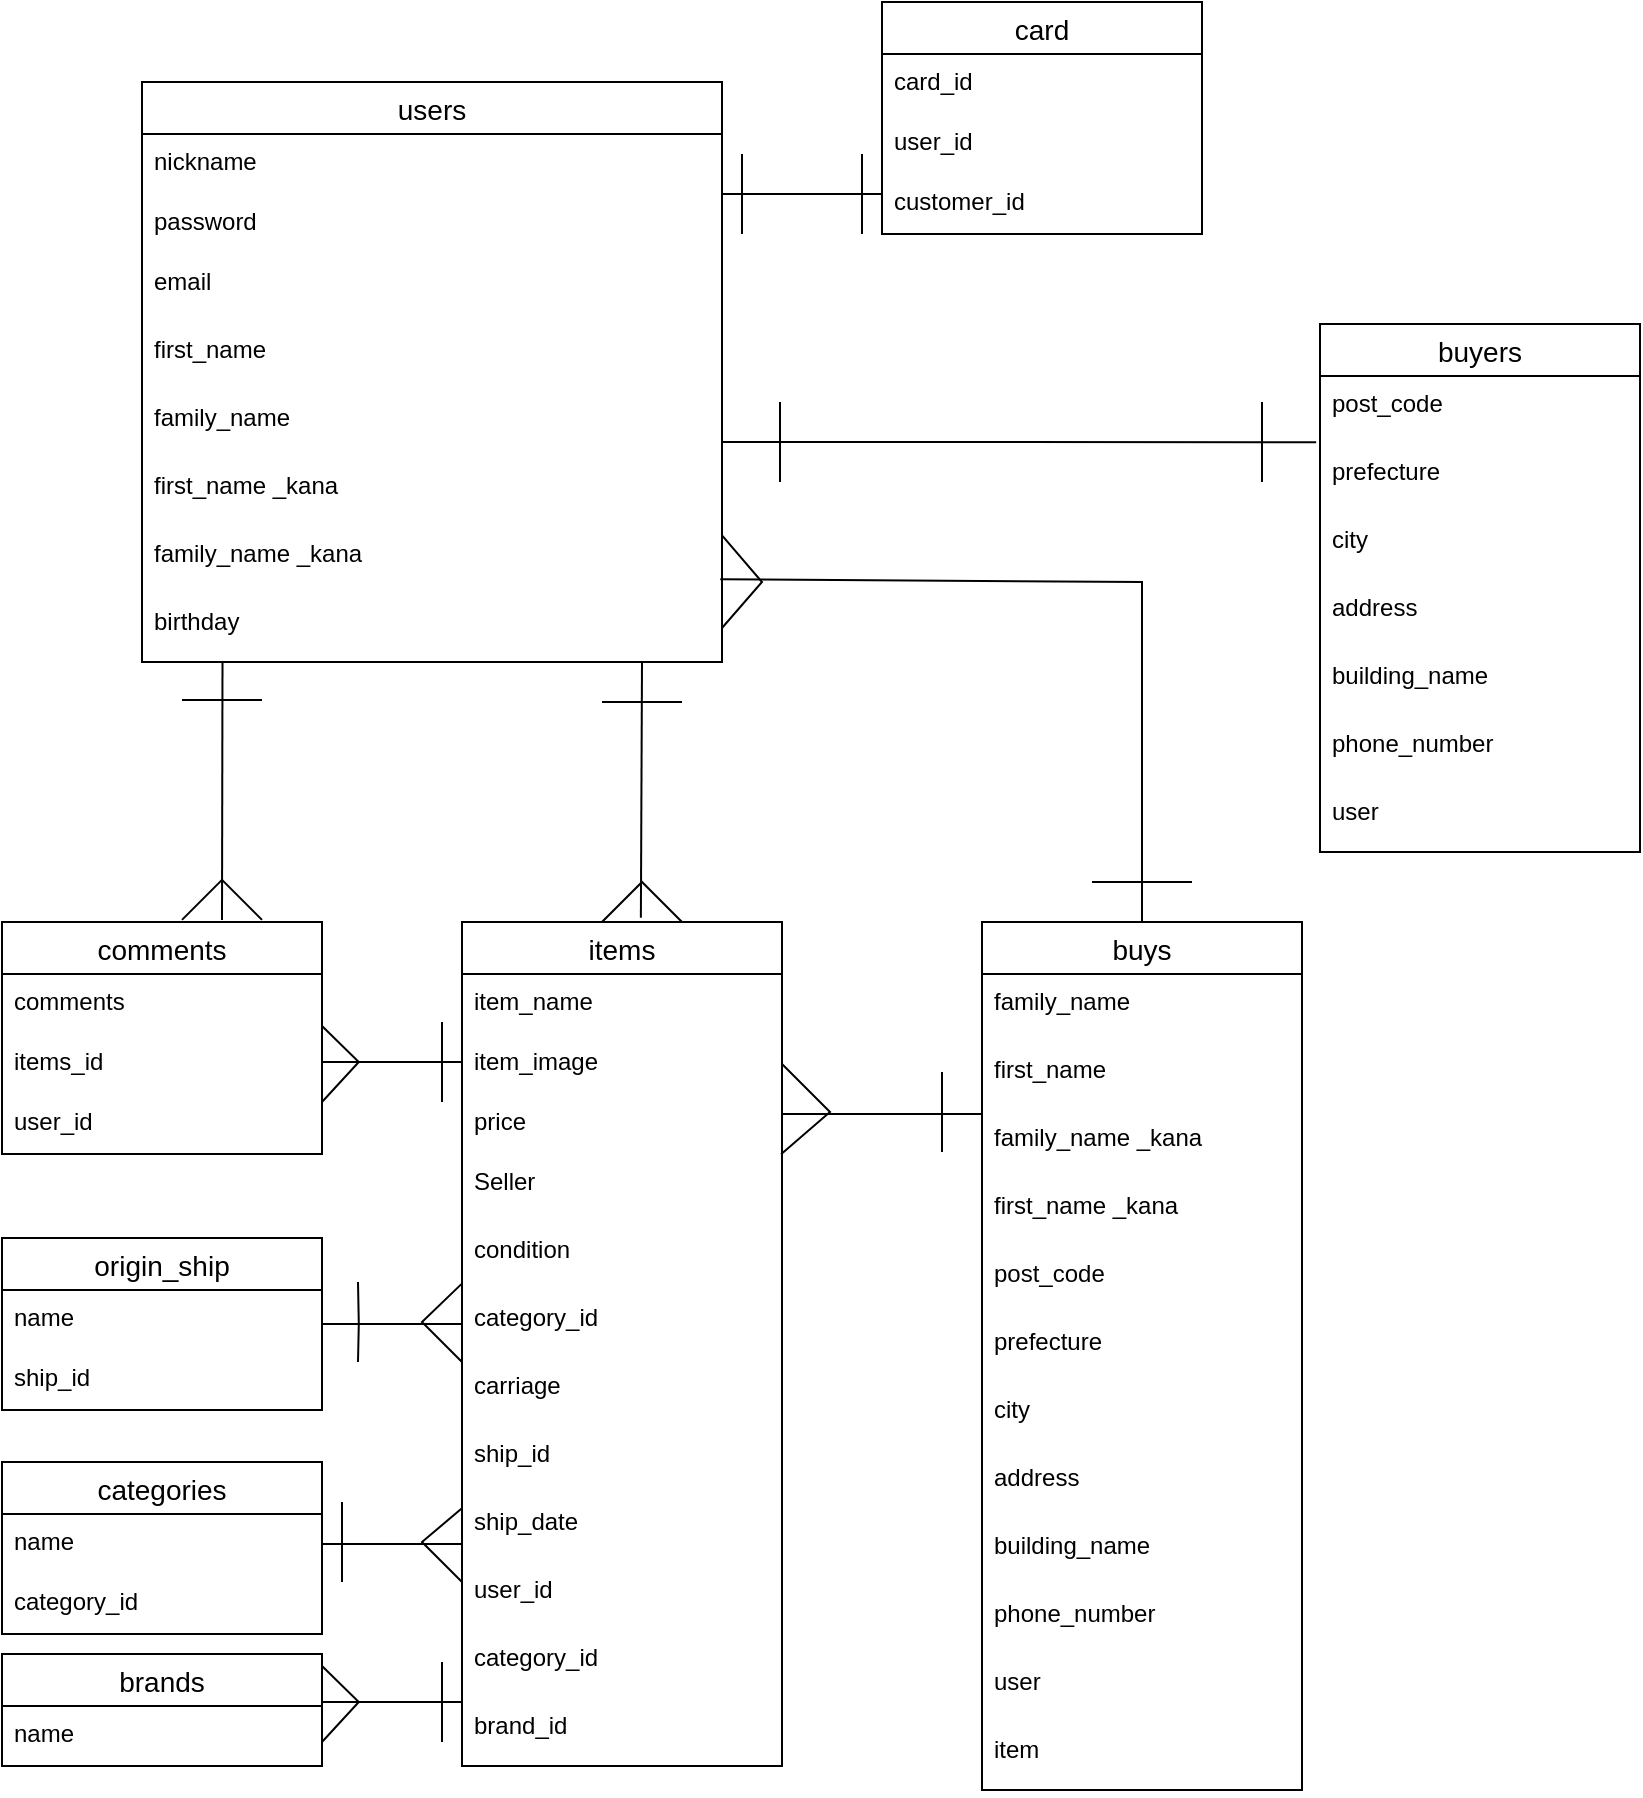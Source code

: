 <mxfile>
    <diagram id="gxaISlSQykRZrJQyh28O" name="ページ1">
        <mxGraphModel dx="522" dy="303" grid="1" gridSize="10" guides="1" tooltips="1" connect="1" arrows="1" fold="1" page="1" pageScale="1" pageWidth="827" pageHeight="1169" math="0" shadow="0">
            <root>
                <mxCell id="0"/>
                <mxCell id="1" parent="0"/>
                <mxCell id="2" value="users" style="swimlane;fontStyle=0;childLayout=stackLayout;horizontal=1;startSize=26;horizontalStack=0;resizeParent=1;resizeParentMax=0;resizeLast=0;collapsible=1;marginBottom=0;align=center;fontSize=14;" parent="1" vertex="1">
                    <mxGeometry x="70" y="40" width="290" height="290" as="geometry"/>
                </mxCell>
                <mxCell id="3" value="nickname " style="text;strokeColor=none;fillColor=none;spacingLeft=4;spacingRight=4;overflow=hidden;rotatable=0;points=[[0,0.5],[1,0.5]];portConstraint=eastwest;fontSize=12;" parent="2" vertex="1">
                    <mxGeometry y="26" width="290" height="30" as="geometry"/>
                </mxCell>
                <mxCell id="4" value="password " style="text;strokeColor=none;fillColor=none;spacingLeft=4;spacingRight=4;overflow=hidden;rotatable=0;points=[[0,0.5],[1,0.5]];portConstraint=eastwest;fontSize=12;" parent="2" vertex="1">
                    <mxGeometry y="56" width="290" height="30" as="geometry"/>
                </mxCell>
                <mxCell id="5" value="email " style="text;strokeColor=none;fillColor=none;spacingLeft=4;spacingRight=4;overflow=hidden;rotatable=0;points=[[0,0.5],[1,0.5]];portConstraint=eastwest;fontSize=12;" parent="2" vertex="1">
                    <mxGeometry y="86" width="290" height="34" as="geometry"/>
                </mxCell>
                <mxCell id="8" value="first_name " style="text;strokeColor=none;fillColor=none;spacingLeft=4;spacingRight=4;overflow=hidden;rotatable=0;points=[[0,0.5],[1,0.5]];portConstraint=eastwest;fontSize=12;" parent="2" vertex="1">
                    <mxGeometry y="120" width="290" height="34" as="geometry"/>
                </mxCell>
                <mxCell id="9" value="family_name " style="text;strokeColor=none;fillColor=none;spacingLeft=4;spacingRight=4;overflow=hidden;rotatable=0;points=[[0,0.5],[1,0.5]];portConstraint=eastwest;fontSize=12;" parent="2" vertex="1">
                    <mxGeometry y="154" width="290" height="34" as="geometry"/>
                </mxCell>
                <mxCell id="32" value="first_name _kana" style="text;strokeColor=none;fillColor=none;spacingLeft=4;spacingRight=4;overflow=hidden;rotatable=0;points=[[0,0.5],[1,0.5]];portConstraint=eastwest;fontSize=12;" parent="2" vertex="1">
                    <mxGeometry y="188" width="290" height="34" as="geometry"/>
                </mxCell>
                <mxCell id="33" value="family_name _kana" style="text;strokeColor=none;fillColor=none;spacingLeft=4;spacingRight=4;overflow=hidden;rotatable=0;points=[[0,0.5],[1,0.5]];portConstraint=eastwest;fontSize=12;" parent="2" vertex="1">
                    <mxGeometry y="222" width="290" height="34" as="geometry"/>
                </mxCell>
                <mxCell id="30" value="birthday" style="text;strokeColor=none;fillColor=none;spacingLeft=4;spacingRight=4;overflow=hidden;rotatable=0;points=[[0,0.5],[1,0.5]];portConstraint=eastwest;fontSize=12;" parent="2" vertex="1">
                    <mxGeometry y="256" width="290" height="34" as="geometry"/>
                </mxCell>
                <mxCell id="136" value="" style="endArrow=none;html=1;rounded=0;exitX=1;exitY=0.5;exitDx=0;exitDy=0;entryX=1;entryY=1.137;entryDx=0;entryDy=0;entryPerimeter=0;" parent="2" source="30" target="32" edge="1">
                    <mxGeometry relative="1" as="geometry">
                        <mxPoint x="710" y="389.998" as="sourcePoint"/>
                        <mxPoint x="665" y="384" as="targetPoint"/>
                        <Array as="points">
                            <mxPoint x="310" y="250"/>
                        </Array>
                    </mxGeometry>
                </mxCell>
                <mxCell id="12" value="items" style="swimlane;fontStyle=0;childLayout=stackLayout;horizontal=1;startSize=26;horizontalStack=0;resizeParent=1;resizeParentMax=0;resizeLast=0;collapsible=1;marginBottom=0;align=center;fontSize=14;" parent="1" vertex="1">
                    <mxGeometry x="230" y="460" width="160" height="422" as="geometry"/>
                </mxCell>
                <mxCell id="13" value="item_name" style="text;strokeColor=none;fillColor=none;spacingLeft=4;spacingRight=4;overflow=hidden;rotatable=0;points=[[0,0.5],[1,0.5]];portConstraint=eastwest;fontSize=12;" parent="12" vertex="1">
                    <mxGeometry y="26" width="160" height="30" as="geometry"/>
                </mxCell>
                <mxCell id="123" value="item_image" style="text;strokeColor=none;fillColor=none;spacingLeft=4;spacingRight=4;overflow=hidden;rotatable=0;points=[[0,0.5],[1,0.5]];portConstraint=eastwest;fontSize=12;" parent="12" vertex="1">
                    <mxGeometry y="56" width="160" height="30" as="geometry"/>
                </mxCell>
                <mxCell id="14" value="price" style="text;strokeColor=none;fillColor=none;spacingLeft=4;spacingRight=4;overflow=hidden;rotatable=0;points=[[0,0.5],[1,0.5]];portConstraint=eastwest;fontSize=12;" parent="12" vertex="1">
                    <mxGeometry y="86" width="160" height="30" as="geometry"/>
                </mxCell>
                <mxCell id="17" value="Seller" style="text;strokeColor=none;fillColor=none;spacingLeft=4;spacingRight=4;overflow=hidden;rotatable=0;points=[[0,0.5],[1,0.5]];portConstraint=eastwest;fontSize=12;" parent="12" vertex="1">
                    <mxGeometry y="116" width="160" height="34" as="geometry"/>
                </mxCell>
                <mxCell id="15" value="condition" style="text;strokeColor=none;fillColor=none;spacingLeft=4;spacingRight=4;overflow=hidden;rotatable=0;points=[[0,0.5],[1,0.5]];portConstraint=eastwest;fontSize=12;" parent="12" vertex="1">
                    <mxGeometry y="150" width="160" height="34" as="geometry"/>
                </mxCell>
                <mxCell id="150" value="" style="endArrow=none;html=1;rounded=0;exitX=-0.002;exitY=0.914;exitDx=0;exitDy=0;exitPerimeter=0;" edge="1" parent="12" source="15">
                    <mxGeometry relative="1" as="geometry">
                        <mxPoint x="229" y="420" as="sourcePoint"/>
                        <mxPoint y="220" as="targetPoint"/>
                        <Array as="points">
                            <mxPoint x="-20" y="200"/>
                        </Array>
                    </mxGeometry>
                </mxCell>
                <mxCell id="16" value="category_id" style="text;strokeColor=none;fillColor=none;spacingLeft=4;spacingRight=4;overflow=hidden;rotatable=0;points=[[0,0.5],[1,0.5]];portConstraint=eastwest;fontSize=12;" parent="12" vertex="1">
                    <mxGeometry y="184" width="160" height="34" as="geometry"/>
                </mxCell>
                <mxCell id="18" value="carriage" style="text;strokeColor=none;fillColor=none;spacingLeft=4;spacingRight=4;overflow=hidden;rotatable=0;points=[[0,0.5],[1,0.5]];portConstraint=eastwest;fontSize=12;" parent="12" vertex="1">
                    <mxGeometry y="218" width="160" height="34" as="geometry"/>
                </mxCell>
                <mxCell id="19" value="ship_id" style="text;strokeColor=none;fillColor=none;spacingLeft=4;spacingRight=4;overflow=hidden;rotatable=0;points=[[0,0.5],[1,0.5]];portConstraint=eastwest;fontSize=12;" parent="12" vertex="1">
                    <mxGeometry y="252" width="160" height="34" as="geometry"/>
                </mxCell>
                <mxCell id="20" value="ship_date" style="text;strokeColor=none;fillColor=none;spacingLeft=4;spacingRight=4;overflow=hidden;rotatable=0;points=[[0,0.5],[1,0.5]];portConstraint=eastwest;fontSize=12;" parent="12" vertex="1">
                    <mxGeometry y="286" width="160" height="34" as="geometry"/>
                </mxCell>
                <mxCell id="62" value="user_id" style="text;strokeColor=none;fillColor=none;spacingLeft=4;spacingRight=4;overflow=hidden;rotatable=0;points=[[0,0.5],[1,0.5]];portConstraint=eastwest;fontSize=12;" parent="12" vertex="1">
                    <mxGeometry y="320" width="160" height="34" as="geometry"/>
                </mxCell>
                <mxCell id="63" value="category_id" style="text;strokeColor=none;fillColor=none;spacingLeft=4;spacingRight=4;overflow=hidden;rotatable=0;points=[[0,0.5],[1,0.5]];portConstraint=eastwest;fontSize=12;" parent="12" vertex="1">
                    <mxGeometry y="354" width="160" height="34" as="geometry"/>
                </mxCell>
                <mxCell id="64" value="brand_id" style="text;strokeColor=none;fillColor=none;spacingLeft=4;spacingRight=4;overflow=hidden;rotatable=0;points=[[0,0.5],[1,0.5]];portConstraint=eastwest;fontSize=12;" parent="12" vertex="1">
                    <mxGeometry y="388" width="160" height="34" as="geometry"/>
                </mxCell>
                <mxCell id="95" value="" style="endArrow=none;html=1;rounded=0;exitX=1;exitY=0.5;exitDx=0;exitDy=0;entryX=0.997;entryY=1.005;entryDx=0;entryDy=0;entryPerimeter=0;" parent="12" edge="1" target="14" source="123">
                    <mxGeometry relative="1" as="geometry">
                        <mxPoint x="204" y="75" as="sourcePoint"/>
                        <mxPoint x="164" y="120" as="targetPoint"/>
                        <Array as="points">
                            <mxPoint x="184" y="95"/>
                        </Array>
                    </mxGeometry>
                </mxCell>
                <mxCell id="35" value="buyers" style="swimlane;fontStyle=0;childLayout=stackLayout;horizontal=1;startSize=26;horizontalStack=0;resizeParent=1;resizeParentMax=0;resizeLast=0;collapsible=1;marginBottom=0;align=center;fontSize=14;" parent="1" vertex="1">
                    <mxGeometry x="659" y="161" width="160" height="264" as="geometry"/>
                </mxCell>
                <mxCell id="43" value="post_code" style="text;strokeColor=none;fillColor=none;spacingLeft=4;spacingRight=4;overflow=hidden;rotatable=0;points=[[0,0.5],[1,0.5]];portConstraint=eastwest;fontSize=12;" parent="35" vertex="1">
                    <mxGeometry y="26" width="160" height="34" as="geometry"/>
                </mxCell>
                <mxCell id="46" value="prefecture" style="text;strokeColor=none;fillColor=none;spacingLeft=4;spacingRight=4;overflow=hidden;rotatable=0;points=[[0,0.5],[1,0.5]];portConstraint=eastwest;fontSize=12;" parent="35" vertex="1">
                    <mxGeometry y="60" width="160" height="34" as="geometry"/>
                </mxCell>
                <mxCell id="45" value="city" style="text;strokeColor=none;fillColor=none;spacingLeft=4;spacingRight=4;overflow=hidden;rotatable=0;points=[[0,0.5],[1,0.5]];portConstraint=eastwest;fontSize=12;" parent="35" vertex="1">
                    <mxGeometry y="94" width="160" height="34" as="geometry"/>
                </mxCell>
                <mxCell id="44" value="address" style="text;strokeColor=none;fillColor=none;spacingLeft=4;spacingRight=4;overflow=hidden;rotatable=0;points=[[0,0.5],[1,0.5]];portConstraint=eastwest;fontSize=12;" parent="35" vertex="1">
                    <mxGeometry y="128" width="160" height="34" as="geometry"/>
                </mxCell>
                <mxCell id="48" value="building_name" style="text;strokeColor=none;fillColor=none;spacingLeft=4;spacingRight=4;overflow=hidden;rotatable=0;points=[[0,0.5],[1,0.5]];portConstraint=eastwest;fontSize=12;" parent="35" vertex="1">
                    <mxGeometry y="162" width="160" height="34" as="geometry"/>
                </mxCell>
                <mxCell id="47" value="phone_number" style="text;strokeColor=none;fillColor=none;spacingLeft=4;spacingRight=4;overflow=hidden;rotatable=0;points=[[0,0.5],[1,0.5]];portConstraint=eastwest;fontSize=12;" parent="35" vertex="1">
                    <mxGeometry y="196" width="160" height="34" as="geometry"/>
                </mxCell>
                <mxCell id="61" value="user" style="text;strokeColor=none;fillColor=none;spacingLeft=4;spacingRight=4;overflow=hidden;rotatable=0;points=[[0,0.5],[1,0.5]];portConstraint=eastwest;fontSize=12;" parent="35" vertex="1">
                    <mxGeometry y="230" width="160" height="34" as="geometry"/>
                </mxCell>
                <mxCell id="65" value="categories" style="swimlane;fontStyle=0;childLayout=stackLayout;horizontal=1;startSize=26;horizontalStack=0;resizeParent=1;resizeParentMax=0;resizeLast=0;collapsible=1;marginBottom=0;align=center;fontSize=14;" parent="1" vertex="1">
                    <mxGeometry y="730" width="160" height="86" as="geometry"/>
                </mxCell>
                <mxCell id="66" value="name" style="text;strokeColor=none;fillColor=none;spacingLeft=4;spacingRight=4;overflow=hidden;rotatable=0;points=[[0,0.5],[1,0.5]];portConstraint=eastwest;fontSize=12;" parent="65" vertex="1">
                    <mxGeometry y="26" width="160" height="30" as="geometry"/>
                </mxCell>
                <mxCell id="138" value="category_id" style="text;strokeColor=none;fillColor=none;spacingLeft=4;spacingRight=4;overflow=hidden;rotatable=0;points=[[0,0.5],[1,0.5]];portConstraint=eastwest;fontSize=12;" vertex="1" parent="65">
                    <mxGeometry y="56" width="160" height="30" as="geometry"/>
                </mxCell>
                <mxCell id="69" value="card" style="swimlane;fontStyle=0;childLayout=stackLayout;horizontal=1;startSize=26;horizontalStack=0;resizeParent=1;resizeParentMax=0;resizeLast=0;collapsible=1;marginBottom=0;align=center;fontSize=14;" parent="1" vertex="1">
                    <mxGeometry x="440" width="160" height="116" as="geometry"/>
                </mxCell>
                <mxCell id="72" value="card_id" style="text;strokeColor=none;fillColor=none;spacingLeft=4;spacingRight=4;overflow=hidden;rotatable=0;points=[[0,0.5],[1,0.5]];portConstraint=eastwest;fontSize=12;" parent="69" vertex="1">
                    <mxGeometry y="26" width="160" height="30" as="geometry"/>
                </mxCell>
                <mxCell id="70" value="user_id" style="text;strokeColor=none;fillColor=none;spacingLeft=4;spacingRight=4;overflow=hidden;rotatable=0;points=[[0,0.5],[1,0.5]];portConstraint=eastwest;fontSize=12;" parent="69" vertex="1">
                    <mxGeometry y="56" width="160" height="30" as="geometry"/>
                </mxCell>
                <mxCell id="71" value="customer_id" style="text;strokeColor=none;fillColor=none;spacingLeft=4;spacingRight=4;overflow=hidden;rotatable=0;points=[[0,0.5],[1,0.5]];portConstraint=eastwest;fontSize=12;" parent="69" vertex="1">
                    <mxGeometry y="86" width="160" height="30" as="geometry"/>
                </mxCell>
                <mxCell id="79" value="comments" style="swimlane;fontStyle=0;childLayout=stackLayout;horizontal=1;startSize=26;horizontalStack=0;resizeParent=1;resizeParentMax=0;resizeLast=0;collapsible=1;marginBottom=0;align=center;fontSize=14;" parent="1" vertex="1">
                    <mxGeometry y="460" width="160" height="116" as="geometry"/>
                </mxCell>
                <mxCell id="80" value="comments" style="text;strokeColor=none;fillColor=none;spacingLeft=4;spacingRight=4;overflow=hidden;rotatable=0;points=[[0,0.5],[1,0.5]];portConstraint=eastwest;fontSize=12;" parent="79" vertex="1">
                    <mxGeometry y="26" width="160" height="30" as="geometry"/>
                </mxCell>
                <mxCell id="81" value="items_id" style="text;strokeColor=none;fillColor=none;spacingLeft=4;spacingRight=4;overflow=hidden;rotatable=0;points=[[0,0.5],[1,0.5]];portConstraint=eastwest;fontSize=12;" parent="79" vertex="1">
                    <mxGeometry y="56" width="160" height="30" as="geometry"/>
                </mxCell>
                <mxCell id="82" value="user_id" style="text;strokeColor=none;fillColor=none;spacingLeft=4;spacingRight=4;overflow=hidden;rotatable=0;points=[[0,0.5],[1,0.5]];portConstraint=eastwest;fontSize=12;" parent="79" vertex="1">
                    <mxGeometry y="86" width="160" height="30" as="geometry"/>
                </mxCell>
                <mxCell id="89" value="" style="line;strokeWidth=1;rotatable=0;dashed=0;labelPosition=right;align=left;verticalAlign=middle;spacingTop=0;spacingLeft=6;points=[];portConstraint=eastwest;" parent="1" vertex="1">
                    <mxGeometry x="390" y="551" width="100" height="10" as="geometry"/>
                </mxCell>
                <mxCell id="96" value="" style="endArrow=none;html=1;rounded=0;" parent="1" edge="1">
                    <mxGeometry relative="1" as="geometry">
                        <mxPoint x="470" y="575" as="sourcePoint"/>
                        <mxPoint x="470" y="535" as="targetPoint"/>
                        <Array as="points">
                            <mxPoint x="470" y="555"/>
                        </Array>
                    </mxGeometry>
                </mxCell>
                <mxCell id="98" value="" style="line;strokeWidth=1;rotatable=0;dashed=0;labelPosition=right;align=left;verticalAlign=middle;spacingTop=0;spacingLeft=6;points=[];portConstraint=eastwest;" parent="1" vertex="1">
                    <mxGeometry x="160" y="525" width="70" height="10" as="geometry"/>
                </mxCell>
                <mxCell id="100" value="" style="endArrow=none;html=1;rounded=0;" parent="1" edge="1">
                    <mxGeometry relative="1" as="geometry">
                        <mxPoint x="220" y="510" as="sourcePoint"/>
                        <mxPoint x="220" y="550" as="targetPoint"/>
                        <Array as="points">
                            <mxPoint x="220" y="530"/>
                        </Array>
                    </mxGeometry>
                </mxCell>
                <mxCell id="102" value="" style="endArrow=none;html=1;rounded=0;" parent="1" edge="1">
                    <mxGeometry relative="1" as="geometry">
                        <mxPoint x="300" y="350" as="sourcePoint"/>
                        <mxPoint x="340" y="350" as="targetPoint"/>
                        <Array as="points">
                            <mxPoint x="340" y="350"/>
                        </Array>
                    </mxGeometry>
                </mxCell>
                <mxCell id="103" value="" style="endArrow=none;html=1;rounded=0;" parent="1" edge="1">
                    <mxGeometry relative="1" as="geometry">
                        <mxPoint x="300" y="460" as="sourcePoint"/>
                        <mxPoint x="340" y="460" as="targetPoint"/>
                        <Array as="points">
                            <mxPoint x="320" y="440"/>
                        </Array>
                    </mxGeometry>
                </mxCell>
                <mxCell id="104" value="" style="endArrow=none;html=1;rounded=0;entryX=-0.012;entryY=-0.025;entryDx=0;entryDy=0;entryPerimeter=0;" parent="1" edge="1" target="46">
                    <mxGeometry relative="1" as="geometry">
                        <mxPoint x="360" y="220" as="sourcePoint"/>
                        <mxPoint x="650" y="238" as="targetPoint"/>
                        <Array as="points">
                            <mxPoint x="410" y="220"/>
                            <mxPoint x="490" y="220"/>
                        </Array>
                    </mxGeometry>
                </mxCell>
                <mxCell id="105" value="" style="endArrow=none;html=1;rounded=0;" parent="1" edge="1">
                    <mxGeometry relative="1" as="geometry">
                        <mxPoint x="389" y="240" as="sourcePoint"/>
                        <mxPoint x="389" y="200" as="targetPoint"/>
                        <Array as="points">
                            <mxPoint x="389" y="220"/>
                        </Array>
                    </mxGeometry>
                </mxCell>
                <mxCell id="106" value="" style="endArrow=none;html=1;rounded=0;" parent="1" edge="1">
                    <mxGeometry relative="1" as="geometry">
                        <mxPoint x="630" y="240" as="sourcePoint"/>
                        <mxPoint x="630" y="200" as="targetPoint"/>
                        <Array as="points">
                            <mxPoint x="630" y="220"/>
                        </Array>
                    </mxGeometry>
                </mxCell>
                <mxCell id="107" value="" style="endArrow=none;html=1;rounded=0;" parent="1" edge="1">
                    <mxGeometry relative="1" as="geometry">
                        <mxPoint x="360" y="96" as="sourcePoint"/>
                        <mxPoint x="440" y="96" as="targetPoint"/>
                    </mxGeometry>
                </mxCell>
                <mxCell id="108" value="" style="endArrow=none;html=1;rounded=0;" parent="1" edge="1">
                    <mxGeometry relative="1" as="geometry">
                        <mxPoint x="370" y="116" as="sourcePoint"/>
                        <mxPoint x="370" y="76" as="targetPoint"/>
                        <Array as="points">
                            <mxPoint x="370" y="96"/>
                        </Array>
                    </mxGeometry>
                </mxCell>
                <mxCell id="109" value="" style="endArrow=none;html=1;rounded=0;" parent="1" edge="1">
                    <mxGeometry relative="1" as="geometry">
                        <mxPoint x="430" y="116" as="sourcePoint"/>
                        <mxPoint x="430" y="76" as="targetPoint"/>
                        <Array as="points">
                            <mxPoint x="430" y="96"/>
                        </Array>
                    </mxGeometry>
                </mxCell>
                <mxCell id="110" value="" style="endArrow=none;html=1;rounded=0;entryX=0.5;entryY=0;entryDx=0;entryDy=0;exitX=0.725;exitY=1.031;exitDx=0;exitDy=0;exitPerimeter=0;" parent="1" edge="1">
                    <mxGeometry relative="1" as="geometry">
                        <mxPoint x="110.25" y="330.004" as="sourcePoint"/>
                        <mxPoint x="110" y="458.95" as="targetPoint"/>
                    </mxGeometry>
                </mxCell>
                <mxCell id="111" value="" style="endArrow=none;html=1;rounded=0;" parent="1" edge="1">
                    <mxGeometry relative="1" as="geometry">
                        <mxPoint x="90" y="458.95" as="sourcePoint"/>
                        <mxPoint x="130" y="458.95" as="targetPoint"/>
                        <Array as="points">
                            <mxPoint x="110" y="438.95"/>
                        </Array>
                    </mxGeometry>
                </mxCell>
                <mxCell id="112" value="" style="endArrow=none;html=1;rounded=0;" parent="1" edge="1">
                    <mxGeometry relative="1" as="geometry">
                        <mxPoint x="90" y="348.95" as="sourcePoint"/>
                        <mxPoint x="130" y="348.95" as="targetPoint"/>
                    </mxGeometry>
                </mxCell>
                <mxCell id="117" value="" style="endArrow=none;html=1;rounded=0;exitX=0.559;exitY=-0.005;exitDx=0;exitDy=0;exitPerimeter=0;" parent="1" source="12" edge="1">
                    <mxGeometry relative="1" as="geometry">
                        <mxPoint x="320" y="450" as="sourcePoint"/>
                        <mxPoint x="320" y="330" as="targetPoint"/>
                    </mxGeometry>
                </mxCell>
                <mxCell id="118" value="brands" style="swimlane;fontStyle=0;childLayout=stackLayout;horizontal=1;startSize=26;horizontalStack=0;resizeParent=1;resizeParentMax=0;resizeLast=0;collapsible=1;marginBottom=0;align=center;fontSize=14;" parent="1" vertex="1">
                    <mxGeometry y="826" width="160" height="56" as="geometry"/>
                </mxCell>
                <mxCell id="119" value="name" style="text;strokeColor=none;fillColor=none;spacingLeft=4;spacingRight=4;overflow=hidden;rotatable=0;points=[[0,0.5],[1,0.5]];portConstraint=eastwest;fontSize=12;" parent="118" vertex="1">
                    <mxGeometry y="26" width="160" height="30" as="geometry"/>
                </mxCell>
                <mxCell id="99" value="" style="endArrow=none;html=1;rounded=0;entryX=1.01;entryY=0.867;entryDx=0;entryDy=0;entryPerimeter=0;exitX=1.01;exitY=0.133;exitDx=0;exitDy=0;exitPerimeter=0;" parent="1" edge="1">
                    <mxGeometry relative="1" as="geometry">
                        <mxPoint x="160.0" y="549.99" as="sourcePoint"/>
                        <mxPoint x="160.0" y="512.01" as="targetPoint"/>
                        <Array as="points">
                            <mxPoint x="178.4" y="530"/>
                        </Array>
                    </mxGeometry>
                </mxCell>
                <mxCell id="120" value="" style="line;strokeWidth=1;rotatable=0;dashed=0;labelPosition=right;align=left;verticalAlign=middle;spacingTop=0;spacingLeft=6;points=[];portConstraint=eastwest;" parent="1" vertex="1">
                    <mxGeometry x="160" y="845" width="70" height="10" as="geometry"/>
                </mxCell>
                <mxCell id="121" value="" style="endArrow=none;html=1;rounded=0;entryX=1.01;entryY=0.867;entryDx=0;entryDy=0;entryPerimeter=0;exitX=1.01;exitY=0.133;exitDx=0;exitDy=0;exitPerimeter=0;" parent="1" edge="1">
                    <mxGeometry relative="1" as="geometry">
                        <mxPoint x="160.0" y="869.99" as="sourcePoint"/>
                        <mxPoint x="160.0" y="832.01" as="targetPoint"/>
                        <Array as="points">
                            <mxPoint x="178.4" y="850"/>
                        </Array>
                    </mxGeometry>
                </mxCell>
                <mxCell id="122" value="" style="endArrow=none;html=1;rounded=0;" parent="1" edge="1">
                    <mxGeometry relative="1" as="geometry">
                        <mxPoint x="220" y="830" as="sourcePoint"/>
                        <mxPoint x="220" y="870" as="targetPoint"/>
                        <Array as="points"/>
                    </mxGeometry>
                </mxCell>
                <mxCell id="127" value="" style="endArrow=none;html=1;rounded=0;entryX=1;entryY=0.5;entryDx=0;entryDy=0;" parent="1" target="66" edge="1">
                    <mxGeometry relative="1" as="geometry">
                        <mxPoint x="230" y="771" as="sourcePoint"/>
                        <mxPoint x="400" y="910" as="targetPoint"/>
                        <Array as="points">
                            <mxPoint x="190" y="771"/>
                        </Array>
                    </mxGeometry>
                </mxCell>
                <mxCell id="131" value="" style="endArrow=none;html=1;rounded=0;exitX=-0.002;exitY=0.217;exitDx=0;exitDy=0;exitPerimeter=0;" parent="1" edge="1" source="20">
                    <mxGeometry relative="1" as="geometry">
                        <mxPoint x="160" y="790" as="sourcePoint"/>
                        <mxPoint x="230" y="790" as="targetPoint"/>
                        <Array as="points">
                            <mxPoint x="210" y="770"/>
                        </Array>
                    </mxGeometry>
                </mxCell>
                <mxCell id="132" value="origin_ship" style="swimlane;fontStyle=0;childLayout=stackLayout;horizontal=1;startSize=26;horizontalStack=0;resizeParent=1;resizeParentMax=0;resizeLast=0;collapsible=1;marginBottom=0;align=center;fontSize=14;" parent="1" vertex="1">
                    <mxGeometry y="618" width="160" height="86" as="geometry"/>
                </mxCell>
                <mxCell id="133" value="name" style="text;strokeColor=none;fillColor=none;spacingLeft=4;spacingRight=4;overflow=hidden;rotatable=0;points=[[0,0.5],[1,0.5]];portConstraint=eastwest;fontSize=12;" parent="132" vertex="1">
                    <mxGeometry y="26" width="160" height="30" as="geometry"/>
                </mxCell>
                <mxCell id="137" value="ship_id" style="text;strokeColor=none;fillColor=none;spacingLeft=4;spacingRight=4;overflow=hidden;rotatable=0;points=[[0,0.5],[1,0.5]];portConstraint=eastwest;fontSize=12;" vertex="1" parent="132">
                    <mxGeometry y="56" width="160" height="30" as="geometry"/>
                </mxCell>
                <mxCell id="134" value="" style="endArrow=none;html=1;rounded=0;" parent="1" edge="1">
                    <mxGeometry relative="1" as="geometry">
                        <mxPoint x="545" y="440" as="sourcePoint"/>
                        <mxPoint x="595" y="440" as="targetPoint"/>
                        <Array as="points">
                            <mxPoint x="560.4" y="440"/>
                        </Array>
                    </mxGeometry>
                </mxCell>
                <mxCell id="139" value="buys" style="swimlane;fontStyle=0;childLayout=stackLayout;horizontal=1;startSize=26;horizontalStack=0;resizeParent=1;resizeParentMax=0;resizeLast=0;collapsible=1;marginBottom=0;align=center;fontSize=14;" vertex="1" parent="1">
                    <mxGeometry x="490" y="460" width="160" height="434" as="geometry"/>
                </mxCell>
                <mxCell id="160" value="family_name " style="text;strokeColor=none;fillColor=none;spacingLeft=4;spacingRight=4;overflow=hidden;rotatable=0;points=[[0,0.5],[1,0.5]];portConstraint=eastwest;fontSize=12;" vertex="1" parent="139">
                    <mxGeometry y="26" width="160" height="34" as="geometry"/>
                </mxCell>
                <mxCell id="158" value="first_name " style="text;strokeColor=none;fillColor=none;spacingLeft=4;spacingRight=4;overflow=hidden;rotatable=0;points=[[0,0.5],[1,0.5]];portConstraint=eastwest;fontSize=12;" vertex="1" parent="139">
                    <mxGeometry y="60" width="160" height="34" as="geometry"/>
                </mxCell>
                <mxCell id="161" value="family_name _kana" style="text;strokeColor=none;fillColor=none;spacingLeft=4;spacingRight=4;overflow=hidden;rotatable=0;points=[[0,0.5],[1,0.5]];portConstraint=eastwest;fontSize=12;" vertex="1" parent="139">
                    <mxGeometry y="94" width="160" height="34" as="geometry"/>
                </mxCell>
                <mxCell id="159" value="first_name _kana" style="text;strokeColor=none;fillColor=none;spacingLeft=4;spacingRight=4;overflow=hidden;rotatable=0;points=[[0,0.5],[1,0.5]];portConstraint=eastwest;fontSize=12;" vertex="1" parent="139">
                    <mxGeometry y="128" width="160" height="34" as="geometry"/>
                </mxCell>
                <mxCell id="140" value="post_code" style="text;strokeColor=none;fillColor=none;spacingLeft=4;spacingRight=4;overflow=hidden;rotatable=0;points=[[0,0.5],[1,0.5]];portConstraint=eastwest;fontSize=12;" vertex="1" parent="139">
                    <mxGeometry y="162" width="160" height="34" as="geometry"/>
                </mxCell>
                <mxCell id="141" value="prefecture" style="text;strokeColor=none;fillColor=none;spacingLeft=4;spacingRight=4;overflow=hidden;rotatable=0;points=[[0,0.5],[1,0.5]];portConstraint=eastwest;fontSize=12;" vertex="1" parent="139">
                    <mxGeometry y="196" width="160" height="34" as="geometry"/>
                </mxCell>
                <mxCell id="142" value="city" style="text;strokeColor=none;fillColor=none;spacingLeft=4;spacingRight=4;overflow=hidden;rotatable=0;points=[[0,0.5],[1,0.5]];portConstraint=eastwest;fontSize=12;" vertex="1" parent="139">
                    <mxGeometry y="230" width="160" height="34" as="geometry"/>
                </mxCell>
                <mxCell id="143" value="address" style="text;strokeColor=none;fillColor=none;spacingLeft=4;spacingRight=4;overflow=hidden;rotatable=0;points=[[0,0.5],[1,0.5]];portConstraint=eastwest;fontSize=12;" vertex="1" parent="139">
                    <mxGeometry y="264" width="160" height="34" as="geometry"/>
                </mxCell>
                <mxCell id="144" value="building_name" style="text;strokeColor=none;fillColor=none;spacingLeft=4;spacingRight=4;overflow=hidden;rotatable=0;points=[[0,0.5],[1,0.5]];portConstraint=eastwest;fontSize=12;" vertex="1" parent="139">
                    <mxGeometry y="298" width="160" height="34" as="geometry"/>
                </mxCell>
                <mxCell id="163" value="phone_number" style="text;strokeColor=none;fillColor=none;spacingLeft=4;spacingRight=4;overflow=hidden;rotatable=0;points=[[0,0.5],[1,0.5]];portConstraint=eastwest;fontSize=12;" vertex="1" parent="139">
                    <mxGeometry y="332" width="160" height="34" as="geometry"/>
                </mxCell>
                <mxCell id="146" value="user" style="text;strokeColor=none;fillColor=none;spacingLeft=4;spacingRight=4;overflow=hidden;rotatable=0;points=[[0,0.5],[1,0.5]];portConstraint=eastwest;fontSize=12;" vertex="1" parent="139">
                    <mxGeometry y="366" width="160" height="34" as="geometry"/>
                </mxCell>
                <mxCell id="162" value="item" style="text;strokeColor=none;fillColor=none;spacingLeft=4;spacingRight=4;overflow=hidden;rotatable=0;points=[[0,0.5],[1,0.5]];portConstraint=eastwest;fontSize=12;" vertex="1" parent="139">
                    <mxGeometry y="400" width="160" height="34" as="geometry"/>
                </mxCell>
                <mxCell id="147" value="" style="endArrow=none;html=1;rounded=0;" edge="1" parent="1">
                    <mxGeometry relative="1" as="geometry">
                        <mxPoint x="170" y="750" as="sourcePoint"/>
                        <mxPoint x="170" y="790" as="targetPoint"/>
                        <Array as="points"/>
                    </mxGeometry>
                </mxCell>
                <mxCell id="148" value="" style="line;strokeWidth=1;rotatable=0;dashed=0;labelPosition=right;align=left;verticalAlign=middle;spacingTop=0;spacingLeft=6;points=[];portConstraint=eastwest;" vertex="1" parent="1">
                    <mxGeometry x="160" y="656" width="70" height="10" as="geometry"/>
                </mxCell>
                <mxCell id="149" value="" style="endArrow=none;html=1;rounded=0;" edge="1" parent="1">
                    <mxGeometry relative="1" as="geometry">
                        <mxPoint x="178" y="680" as="sourcePoint"/>
                        <mxPoint x="178" y="640" as="targetPoint"/>
                        <Array as="points">
                            <mxPoint x="178.4" y="661"/>
                        </Array>
                    </mxGeometry>
                </mxCell>
                <mxCell id="151" value="" style="endArrow=none;html=1;rounded=0;entryX=0.997;entryY=0.784;entryDx=0;entryDy=0;exitX=0.5;exitY=0;exitDx=0;exitDy=0;entryPerimeter=0;" edge="1" parent="1" source="139" target="33">
                    <mxGeometry relative="1" as="geometry">
                        <mxPoint x="648" y="560" as="sourcePoint"/>
                        <mxPoint x="810" y="618" as="targetPoint"/>
                        <Array as="points">
                            <mxPoint x="570" y="290"/>
                        </Array>
                    </mxGeometry>
                </mxCell>
            </root>
        </mxGraphModel>
    </diagram>
    <diagram name="ページ1のコピー" id="l9eZf5L2vpVeGZgzhYCb">
        &#xa;
        <mxGraphModel dx="902" dy="303" grid="1" gridSize="10" guides="1" tooltips="1" connect="1" arrows="1" fold="1" page="1" pageScale="1" pageWidth="827" pageHeight="1169" math="0" shadow="0">
            &#xa;
            <root>
                &#xa;
                <mxCell id="dirdP8ZgITcH187e3_9a-0"/>
                &#xa;
                <mxCell id="dirdP8ZgITcH187e3_9a-1" parent="dirdP8ZgITcH187e3_9a-0"/>
                &#xa;
                <mxCell id="dirdP8ZgITcH187e3_9a-2" value="users" style="swimlane;fontStyle=0;childLayout=stackLayout;horizontal=1;startSize=26;horizontalStack=0;resizeParent=1;resizeParentMax=0;resizeLast=0;collapsible=1;marginBottom=0;align=center;fontSize=14;" vertex="1" parent="dirdP8ZgITcH187e3_9a-1">
                    &#xa;
                    <mxGeometry x="70" y="40" width="290" height="290" as="geometry"/>
                    &#xa;
                </mxCell>
                &#xa;
                <mxCell id="dirdP8ZgITcH187e3_9a-3" value="nickname " style="text;strokeColor=none;fillColor=none;spacingLeft=4;spacingRight=4;overflow=hidden;rotatable=0;points=[[0,0.5],[1,0.5]];portConstraint=eastwest;fontSize=12;" vertex="1" parent="dirdP8ZgITcH187e3_9a-2">
                    &#xa;
                    <mxGeometry y="26" width="290" height="30" as="geometry"/>
                    &#xa;
                </mxCell>
                &#xa;
                <mxCell id="dirdP8ZgITcH187e3_9a-4" value="password " style="text;strokeColor=none;fillColor=none;spacingLeft=4;spacingRight=4;overflow=hidden;rotatable=0;points=[[0,0.5],[1,0.5]];portConstraint=eastwest;fontSize=12;" vertex="1" parent="dirdP8ZgITcH187e3_9a-2">
                    &#xa;
                    <mxGeometry y="56" width="290" height="30" as="geometry"/>
                    &#xa;
                </mxCell>
                &#xa;
                <mxCell id="dirdP8ZgITcH187e3_9a-5" value="email " style="text;strokeColor=none;fillColor=none;spacingLeft=4;spacingRight=4;overflow=hidden;rotatable=0;points=[[0,0.5],[1,0.5]];portConstraint=eastwest;fontSize=12;" vertex="1" parent="dirdP8ZgITcH187e3_9a-2">
                    &#xa;
                    <mxGeometry y="86" width="290" height="34" as="geometry"/>
                    &#xa;
                </mxCell>
                &#xa;
                <mxCell id="dirdP8ZgITcH187e3_9a-6" value="first_name " style="text;strokeColor=none;fillColor=none;spacingLeft=4;spacingRight=4;overflow=hidden;rotatable=0;points=[[0,0.5],[1,0.5]];portConstraint=eastwest;fontSize=12;" vertex="1" parent="dirdP8ZgITcH187e3_9a-2">
                    &#xa;
                    <mxGeometry y="120" width="290" height="34" as="geometry"/>
                    &#xa;
                </mxCell>
                &#xa;
                <mxCell id="dirdP8ZgITcH187e3_9a-7" value="family_name " style="text;strokeColor=none;fillColor=none;spacingLeft=4;spacingRight=4;overflow=hidden;rotatable=0;points=[[0,0.5],[1,0.5]];portConstraint=eastwest;fontSize=12;" vertex="1" parent="dirdP8ZgITcH187e3_9a-2">
                    &#xa;
                    <mxGeometry y="154" width="290" height="34" as="geometry"/>
                    &#xa;
                </mxCell>
                &#xa;
                <mxCell id="dirdP8ZgITcH187e3_9a-8" value="first_name _kana" style="text;strokeColor=none;fillColor=none;spacingLeft=4;spacingRight=4;overflow=hidden;rotatable=0;points=[[0,0.5],[1,0.5]];portConstraint=eastwest;fontSize=12;" vertex="1" parent="dirdP8ZgITcH187e3_9a-2">
                    &#xa;
                    <mxGeometry y="188" width="290" height="34" as="geometry"/>
                    &#xa;
                </mxCell>
                &#xa;
                <mxCell id="dirdP8ZgITcH187e3_9a-9" value="family_name _kana" style="text;strokeColor=none;fillColor=none;spacingLeft=4;spacingRight=4;overflow=hidden;rotatable=0;points=[[0,0.5],[1,0.5]];portConstraint=eastwest;fontSize=12;" vertex="1" parent="dirdP8ZgITcH187e3_9a-2">
                    &#xa;
                    <mxGeometry y="222" width="290" height="34" as="geometry"/>
                    &#xa;
                </mxCell>
                &#xa;
                <mxCell id="dirdP8ZgITcH187e3_9a-10" value="birthday" style="text;strokeColor=none;fillColor=none;spacingLeft=4;spacingRight=4;overflow=hidden;rotatable=0;points=[[0,0.5],[1,0.5]];portConstraint=eastwest;fontSize=12;" vertex="1" parent="dirdP8ZgITcH187e3_9a-2">
                    &#xa;
                    <mxGeometry y="256" width="290" height="34" as="geometry"/>
                    &#xa;
                </mxCell>
                &#xa;
                <mxCell id="dirdP8ZgITcH187e3_9a-11" value="items" style="swimlane;fontStyle=0;childLayout=stackLayout;horizontal=1;startSize=26;horizontalStack=0;resizeParent=1;resizeParentMax=0;resizeLast=0;collapsible=1;marginBottom=0;align=center;fontSize=14;" vertex="1" parent="dirdP8ZgITcH187e3_9a-1">
                    &#xa;
                    <mxGeometry x="230" y="460" width="160" height="422" as="geometry"/>
                    &#xa;
                </mxCell>
                &#xa;
                <mxCell id="dirdP8ZgITcH187e3_9a-12" value="item_name" style="text;strokeColor=none;fillColor=none;spacingLeft=4;spacingRight=4;overflow=hidden;rotatable=0;points=[[0,0.5],[1,0.5]];portConstraint=eastwest;fontSize=12;" vertex="1" parent="dirdP8ZgITcH187e3_9a-11">
                    &#xa;
                    <mxGeometry y="26" width="160" height="30" as="geometry"/>
                    &#xa;
                </mxCell>
                &#xa;
                <mxCell id="dirdP8ZgITcH187e3_9a-13" value="item_image" style="text;strokeColor=none;fillColor=none;spacingLeft=4;spacingRight=4;overflow=hidden;rotatable=0;points=[[0,0.5],[1,0.5]];portConstraint=eastwest;fontSize=12;" vertex="1" parent="dirdP8ZgITcH187e3_9a-11">
                    &#xa;
                    <mxGeometry y="56" width="160" height="30" as="geometry"/>
                    &#xa;
                </mxCell>
                &#xa;
                <mxCell id="dirdP8ZgITcH187e3_9a-14" value="price" style="text;strokeColor=none;fillColor=none;spacingLeft=4;spacingRight=4;overflow=hidden;rotatable=0;points=[[0,0.5],[1,0.5]];portConstraint=eastwest;fontSize=12;" vertex="1" parent="dirdP8ZgITcH187e3_9a-11">
                    &#xa;
                    <mxGeometry y="86" width="160" height="30" as="geometry"/>
                    &#xa;
                </mxCell>
                &#xa;
                <mxCell id="dirdP8ZgITcH187e3_9a-15" value="Seller" style="text;strokeColor=none;fillColor=none;spacingLeft=4;spacingRight=4;overflow=hidden;rotatable=0;points=[[0,0.5],[1,0.5]];portConstraint=eastwest;fontSize=12;" vertex="1" parent="dirdP8ZgITcH187e3_9a-11">
                    &#xa;
                    <mxGeometry y="116" width="160" height="34" as="geometry"/>
                    &#xa;
                </mxCell>
                &#xa;
                <mxCell id="dirdP8ZgITcH187e3_9a-16" value="condition" style="text;strokeColor=none;fillColor=none;spacingLeft=4;spacingRight=4;overflow=hidden;rotatable=0;points=[[0,0.5],[1,0.5]];portConstraint=eastwest;fontSize=12;" vertex="1" parent="dirdP8ZgITcH187e3_9a-11">
                    &#xa;
                    <mxGeometry y="150" width="160" height="34" as="geometry"/>
                    &#xa;
                </mxCell>
                &#xa;
                <mxCell id="dirdP8ZgITcH187e3_9a-17" value="category" style="text;strokeColor=none;fillColor=none;spacingLeft=4;spacingRight=4;overflow=hidden;rotatable=0;points=[[0,0.5],[1,0.5]];portConstraint=eastwest;fontSize=12;" vertex="1" parent="dirdP8ZgITcH187e3_9a-11">
                    &#xa;
                    <mxGeometry y="184" width="160" height="34" as="geometry"/>
                    &#xa;
                </mxCell>
                &#xa;
                <mxCell id="dirdP8ZgITcH187e3_9a-18" value="carriage" style="text;strokeColor=none;fillColor=none;spacingLeft=4;spacingRight=4;overflow=hidden;rotatable=0;points=[[0,0.5],[1,0.5]];portConstraint=eastwest;fontSize=12;" vertex="1" parent="dirdP8ZgITcH187e3_9a-11">
                    &#xa;
                    <mxGeometry y="218" width="160" height="34" as="geometry"/>
                    &#xa;
                </mxCell>
                &#xa;
                <mxCell id="dirdP8ZgITcH187e3_9a-19" value="origin_ship" style="text;strokeColor=none;fillColor=none;spacingLeft=4;spacingRight=4;overflow=hidden;rotatable=0;points=[[0,0.5],[1,0.5]];portConstraint=eastwest;fontSize=12;" vertex="1" parent="dirdP8ZgITcH187e3_9a-11">
                    &#xa;
                    <mxGeometry y="252" width="160" height="34" as="geometry"/>
                    &#xa;
                </mxCell>
                &#xa;
                <mxCell id="dirdP8ZgITcH187e3_9a-20" value="ship_date" style="text;strokeColor=none;fillColor=none;spacingLeft=4;spacingRight=4;overflow=hidden;rotatable=0;points=[[0,0.5],[1,0.5]];portConstraint=eastwest;fontSize=12;" vertex="1" parent="dirdP8ZgITcH187e3_9a-11">
                    &#xa;
                    <mxGeometry y="286" width="160" height="34" as="geometry"/>
                    &#xa;
                </mxCell>
                &#xa;
                <mxCell id="dirdP8ZgITcH187e3_9a-21" value="user_id" style="text;strokeColor=none;fillColor=none;spacingLeft=4;spacingRight=4;overflow=hidden;rotatable=0;points=[[0,0.5],[1,0.5]];portConstraint=eastwest;fontSize=12;" vertex="1" parent="dirdP8ZgITcH187e3_9a-11">
                    &#xa;
                    <mxGeometry y="320" width="160" height="34" as="geometry"/>
                    &#xa;
                </mxCell>
                &#xa;
                <mxCell id="dirdP8ZgITcH187e3_9a-22" value="category_id" style="text;strokeColor=none;fillColor=none;spacingLeft=4;spacingRight=4;overflow=hidden;rotatable=0;points=[[0,0.5],[1,0.5]];portConstraint=eastwest;fontSize=12;" vertex="1" parent="dirdP8ZgITcH187e3_9a-11">
                    &#xa;
                    <mxGeometry y="354" width="160" height="34" as="geometry"/>
                    &#xa;
                </mxCell>
                &#xa;
                <mxCell id="dirdP8ZgITcH187e3_9a-23" value="brand_id" style="text;strokeColor=none;fillColor=none;spacingLeft=4;spacingRight=4;overflow=hidden;rotatable=0;points=[[0,0.5],[1,0.5]];portConstraint=eastwest;fontSize=12;" vertex="1" parent="dirdP8ZgITcH187e3_9a-11">
                    &#xa;
                    <mxGeometry y="388" width="160" height="34" as="geometry"/>
                    &#xa;
                </mxCell>
                &#xa;
                <mxCell id="dirdP8ZgITcH187e3_9a-24" value="" style="endArrow=none;html=1;rounded=0;entryX=-0.007;entryY=0.274;entryDx=0;entryDy=0;entryPerimeter=0;exitX=0;exitY=0.882;exitDx=0;exitDy=0;exitPerimeter=0;" edge="1" parent="dirdP8ZgITcH187e3_9a-11" source="dirdP8ZgITcH187e3_9a-16" target="dirdP8ZgITcH187e3_9a-18">
                    &#xa;
                    <mxGeometry relative="1" as="geometry">
                        &#xa;
                        <mxPoint x="-10" y="181" as="sourcePoint"/>
                        &#xa;
                        <mxPoint x="-10" y="221" as="targetPoint"/>
                        &#xa;
                        <Array as="points">
                            &#xa;
                            <mxPoint x="-20" y="200"/>
                            &#xa;
                        </Array>
                        &#xa;
                    </mxGeometry>
                    &#xa;
                </mxCell>
                &#xa;
                <mxCell id="dirdP8ZgITcH187e3_9a-25" value="buyers" style="swimlane;fontStyle=0;childLayout=stackLayout;horizontal=1;startSize=26;horizontalStack=0;resizeParent=1;resizeParentMax=0;resizeLast=0;collapsible=1;marginBottom=0;align=center;fontSize=14;" vertex="1" parent="dirdP8ZgITcH187e3_9a-1">
                    &#xa;
                    <mxGeometry x="440" y="180" width="160" height="400" as="geometry"/>
                    &#xa;
                </mxCell>
                &#xa;
                <mxCell id="dirdP8ZgITcH187e3_9a-26" value="first_name " style="text;strokeColor=none;fillColor=none;spacingLeft=4;spacingRight=4;overflow=hidden;rotatable=0;points=[[0,0.5],[1,0.5]];portConstraint=eastwest;fontSize=12;" vertex="1" parent="dirdP8ZgITcH187e3_9a-25">
                    &#xa;
                    <mxGeometry y="26" width="160" height="34" as="geometry"/>
                    &#xa;
                </mxCell>
                &#xa;
                <mxCell id="dirdP8ZgITcH187e3_9a-27" value="family_name " style="text;strokeColor=none;fillColor=none;spacingLeft=4;spacingRight=4;overflow=hidden;rotatable=0;points=[[0,0.5],[1,0.5]];portConstraint=eastwest;fontSize=12;" vertex="1" parent="dirdP8ZgITcH187e3_9a-25">
                    &#xa;
                    <mxGeometry y="60" width="160" height="34" as="geometry"/>
                    &#xa;
                </mxCell>
                &#xa;
                <mxCell id="dirdP8ZgITcH187e3_9a-28" value="first_name _kana" style="text;strokeColor=none;fillColor=none;spacingLeft=4;spacingRight=4;overflow=hidden;rotatable=0;points=[[0,0.5],[1,0.5]];portConstraint=eastwest;fontSize=12;" vertex="1" parent="dirdP8ZgITcH187e3_9a-25">
                    &#xa;
                    <mxGeometry y="94" width="160" height="34" as="geometry"/>
                    &#xa;
                </mxCell>
                &#xa;
                <mxCell id="dirdP8ZgITcH187e3_9a-29" value="family_name _kana" style="text;strokeColor=none;fillColor=none;spacingLeft=4;spacingRight=4;overflow=hidden;rotatable=0;points=[[0,0.5],[1,0.5]];portConstraint=eastwest;fontSize=12;" vertex="1" parent="dirdP8ZgITcH187e3_9a-25">
                    &#xa;
                    <mxGeometry y="128" width="160" height="34" as="geometry"/>
                    &#xa;
                </mxCell>
                &#xa;
                <mxCell id="dirdP8ZgITcH187e3_9a-30" value="post_code" style="text;strokeColor=none;fillColor=none;spacingLeft=4;spacingRight=4;overflow=hidden;rotatable=0;points=[[0,0.5],[1,0.5]];portConstraint=eastwest;fontSize=12;" vertex="1" parent="dirdP8ZgITcH187e3_9a-25">
                    &#xa;
                    <mxGeometry y="162" width="160" height="34" as="geometry"/>
                    &#xa;
                </mxCell>
                &#xa;
                <mxCell id="dirdP8ZgITcH187e3_9a-31" value="prefecture" style="text;strokeColor=none;fillColor=none;spacingLeft=4;spacingRight=4;overflow=hidden;rotatable=0;points=[[0,0.5],[1,0.5]];portConstraint=eastwest;fontSize=12;" vertex="1" parent="dirdP8ZgITcH187e3_9a-25">
                    &#xa;
                    <mxGeometry y="196" width="160" height="34" as="geometry"/>
                    &#xa;
                </mxCell>
                &#xa;
                <mxCell id="dirdP8ZgITcH187e3_9a-32" value="city" style="text;strokeColor=none;fillColor=none;spacingLeft=4;spacingRight=4;overflow=hidden;rotatable=0;points=[[0,0.5],[1,0.5]];portConstraint=eastwest;fontSize=12;" vertex="1" parent="dirdP8ZgITcH187e3_9a-25">
                    &#xa;
                    <mxGeometry y="230" width="160" height="34" as="geometry"/>
                    &#xa;
                </mxCell>
                &#xa;
                <mxCell id="dirdP8ZgITcH187e3_9a-33" value="address" style="text;strokeColor=none;fillColor=none;spacingLeft=4;spacingRight=4;overflow=hidden;rotatable=0;points=[[0,0.5],[1,0.5]];portConstraint=eastwest;fontSize=12;" vertex="1" parent="dirdP8ZgITcH187e3_9a-25">
                    &#xa;
                    <mxGeometry y="264" width="160" height="34" as="geometry"/>
                    &#xa;
                </mxCell>
                &#xa;
                <mxCell id="dirdP8ZgITcH187e3_9a-34" value="building_name" style="text;strokeColor=none;fillColor=none;spacingLeft=4;spacingRight=4;overflow=hidden;rotatable=0;points=[[0,0.5],[1,0.5]];portConstraint=eastwest;fontSize=12;" vertex="1" parent="dirdP8ZgITcH187e3_9a-25">
                    &#xa;
                    <mxGeometry y="298" width="160" height="34" as="geometry"/>
                    &#xa;
                </mxCell>
                &#xa;
                <mxCell id="dirdP8ZgITcH187e3_9a-35" value="phone_number" style="text;strokeColor=none;fillColor=none;spacingLeft=4;spacingRight=4;overflow=hidden;rotatable=0;points=[[0,0.5],[1,0.5]];portConstraint=eastwest;fontSize=12;" vertex="1" parent="dirdP8ZgITcH187e3_9a-25">
                    &#xa;
                    <mxGeometry y="332" width="160" height="34" as="geometry"/>
                    &#xa;
                </mxCell>
                &#xa;
                <mxCell id="dirdP8ZgITcH187e3_9a-36" value="user_id" style="text;strokeColor=none;fillColor=none;spacingLeft=4;spacingRight=4;overflow=hidden;rotatable=0;points=[[0,0.5],[1,0.5]];portConstraint=eastwest;fontSize=12;" vertex="1" parent="dirdP8ZgITcH187e3_9a-25">
                    &#xa;
                    <mxGeometry y="366" width="160" height="34" as="geometry"/>
                    &#xa;
                </mxCell>
                &#xa;
                <mxCell id="dirdP8ZgITcH187e3_9a-37" value="categories" style="swimlane;fontStyle=0;childLayout=stackLayout;horizontal=1;startSize=26;horizontalStack=0;resizeParent=1;resizeParentMax=0;resizeLast=0;collapsible=1;marginBottom=0;align=center;fontSize=14;" vertex="1" parent="dirdP8ZgITcH187e3_9a-1">
                    &#xa;
                    <mxGeometry x="230" y="950" width="160" height="56" as="geometry"/>
                    &#xa;
                </mxCell>
                &#xa;
                <mxCell id="dirdP8ZgITcH187e3_9a-38" value="name" style="text;strokeColor=none;fillColor=none;spacingLeft=4;spacingRight=4;overflow=hidden;rotatable=0;points=[[0,0.5],[1,0.5]];portConstraint=eastwest;fontSize=12;" vertex="1" parent="dirdP8ZgITcH187e3_9a-37">
                    &#xa;
                    <mxGeometry y="26" width="160" height="30" as="geometry"/>
                    &#xa;
                </mxCell>
                &#xa;
                <mxCell id="dirdP8ZgITcH187e3_9a-39" value="card" style="swimlane;fontStyle=0;childLayout=stackLayout;horizontal=1;startSize=26;horizontalStack=0;resizeParent=1;resizeParentMax=0;resizeLast=0;collapsible=1;marginBottom=0;align=center;fontSize=14;" vertex="1" parent="dirdP8ZgITcH187e3_9a-1">
                    &#xa;
                    <mxGeometry x="440" width="160" height="116" as="geometry"/>
                    &#xa;
                </mxCell>
                &#xa;
                <mxCell id="dirdP8ZgITcH187e3_9a-40" value="card_id" style="text;strokeColor=none;fillColor=none;spacingLeft=4;spacingRight=4;overflow=hidden;rotatable=0;points=[[0,0.5],[1,0.5]];portConstraint=eastwest;fontSize=12;" vertex="1" parent="dirdP8ZgITcH187e3_9a-39">
                    &#xa;
                    <mxGeometry y="26" width="160" height="30" as="geometry"/>
                    &#xa;
                </mxCell>
                &#xa;
                <mxCell id="dirdP8ZgITcH187e3_9a-41" value="user_id" style="text;strokeColor=none;fillColor=none;spacingLeft=4;spacingRight=4;overflow=hidden;rotatable=0;points=[[0,0.5],[1,0.5]];portConstraint=eastwest;fontSize=12;" vertex="1" parent="dirdP8ZgITcH187e3_9a-39">
                    &#xa;
                    <mxGeometry y="56" width="160" height="30" as="geometry"/>
                    &#xa;
                </mxCell>
                &#xa;
                <mxCell id="dirdP8ZgITcH187e3_9a-42" value="customer_id" style="text;strokeColor=none;fillColor=none;spacingLeft=4;spacingRight=4;overflow=hidden;rotatable=0;points=[[0,0.5],[1,0.5]];portConstraint=eastwest;fontSize=12;" vertex="1" parent="dirdP8ZgITcH187e3_9a-39">
                    &#xa;
                    <mxGeometry y="86" width="160" height="30" as="geometry"/>
                    &#xa;
                </mxCell>
                &#xa;
                <mxCell id="dirdP8ZgITcH187e3_9a-43" value="images" style="swimlane;fontStyle=0;childLayout=stackLayout;horizontal=1;startSize=26;horizontalStack=0;resizeParent=1;resizeParentMax=0;resizeLast=0;collapsible=1;marginBottom=0;align=center;fontSize=14;" vertex="1" parent="dirdP8ZgITcH187e3_9a-1">
                    &#xa;
                    <mxGeometry x="490" y="700" width="110" height="86" as="geometry"/>
                    &#xa;
                </mxCell>
                &#xa;
                <mxCell id="dirdP8ZgITcH187e3_9a-44" value="image" style="text;strokeColor=none;fillColor=none;spacingLeft=4;spacingRight=4;overflow=hidden;rotatable=0;points=[[0,0.5],[1,0.5]];portConstraint=eastwest;fontSize=12;" vertex="1" parent="dirdP8ZgITcH187e3_9a-43">
                    &#xa;
                    <mxGeometry y="26" width="110" height="30" as="geometry"/>
                    &#xa;
                </mxCell>
                &#xa;
                <mxCell id="dirdP8ZgITcH187e3_9a-45" value="items_id" style="text;strokeColor=none;fillColor=none;spacingLeft=4;spacingRight=4;overflow=hidden;rotatable=0;points=[[0,0.5],[1,0.5]];portConstraint=eastwest;fontSize=12;" vertex="1" parent="dirdP8ZgITcH187e3_9a-43">
                    &#xa;
                    <mxGeometry y="56" width="110" height="30" as="geometry"/>
                    &#xa;
                </mxCell>
                &#xa;
                <mxCell id="dirdP8ZgITcH187e3_9a-46" value="comments" style="swimlane;fontStyle=0;childLayout=stackLayout;horizontal=1;startSize=26;horizontalStack=0;resizeParent=1;resizeParentMax=0;resizeLast=0;collapsible=1;marginBottom=0;align=center;fontSize=14;" vertex="1" parent="dirdP8ZgITcH187e3_9a-1">
                    &#xa;
                    <mxGeometry y="460" width="160" height="116" as="geometry"/>
                    &#xa;
                </mxCell>
                &#xa;
                <mxCell id="dirdP8ZgITcH187e3_9a-47" value="comments" style="text;strokeColor=none;fillColor=none;spacingLeft=4;spacingRight=4;overflow=hidden;rotatable=0;points=[[0,0.5],[1,0.5]];portConstraint=eastwest;fontSize=12;" vertex="1" parent="dirdP8ZgITcH187e3_9a-46">
                    &#xa;
                    <mxGeometry y="26" width="160" height="30" as="geometry"/>
                    &#xa;
                </mxCell>
                &#xa;
                <mxCell id="dirdP8ZgITcH187e3_9a-48" value="items_id" style="text;strokeColor=none;fillColor=none;spacingLeft=4;spacingRight=4;overflow=hidden;rotatable=0;points=[[0,0.5],[1,0.5]];portConstraint=eastwest;fontSize=12;" vertex="1" parent="dirdP8ZgITcH187e3_9a-46">
                    &#xa;
                    <mxGeometry y="56" width="160" height="30" as="geometry"/>
                    &#xa;
                </mxCell>
                &#xa;
                <mxCell id="dirdP8ZgITcH187e3_9a-49" value="user_id" style="text;strokeColor=none;fillColor=none;spacingLeft=4;spacingRight=4;overflow=hidden;rotatable=0;points=[[0,0.5],[1,0.5]];portConstraint=eastwest;fontSize=12;" vertex="1" parent="dirdP8ZgITcH187e3_9a-46">
                    &#xa;
                    <mxGeometry y="86" width="160" height="30" as="geometry"/>
                    &#xa;
                </mxCell>
                &#xa;
                <mxCell id="dirdP8ZgITcH187e3_9a-50" value="" style="endArrow=none;html=1;rounded=0;" edge="1" parent="dirdP8ZgITcH187e3_9a-1">
                    &#xa;
                    <mxGeometry relative="1" as="geometry">
                        &#xa;
                        <mxPoint x="295" y="940" as="sourcePoint"/>
                        &#xa;
                        <mxPoint x="305" y="940" as="targetPoint"/>
                        &#xa;
                        <Array as="points">
                            &#xa;
                            <mxPoint x="305" y="940"/>
                            &#xa;
                            <mxPoint x="325" y="940"/>
                            &#xa;
                        </Array>
                        &#xa;
                    </mxGeometry>
                    &#xa;
                </mxCell>
                &#xa;
                <mxCell id="dirdP8ZgITcH187e3_9a-51" value="" style="line;strokeWidth=1;rotatable=0;dashed=0;labelPosition=right;align=left;verticalAlign=middle;spacingTop=0;spacingLeft=6;points=[];portConstraint=eastwest;" vertex="1" parent="dirdP8ZgITcH187e3_9a-1">
                    &#xa;
                    <mxGeometry x="390" y="750" width="100" height="10" as="geometry"/>
                    &#xa;
                </mxCell>
                &#xa;
                <mxCell id="dirdP8ZgITcH187e3_9a-52" value="" style="endArrow=none;html=1;rounded=0;" edge="1" parent="dirdP8ZgITcH187e3_9a-1">
                    &#xa;
                    <mxGeometry relative="1" as="geometry">
                        &#xa;
                        <mxPoint x="490" y="735" as="sourcePoint"/>
                        &#xa;
                        <mxPoint x="490" y="775" as="targetPoint"/>
                        &#xa;
                        <Array as="points">
                            &#xa;
                            <mxPoint x="470" y="755"/>
                            &#xa;
                        </Array>
                        &#xa;
                    </mxGeometry>
                    &#xa;
                </mxCell>
                &#xa;
                <mxCell id="dirdP8ZgITcH187e3_9a-53" value="" style="endArrow=none;html=1;rounded=0;" edge="1" parent="dirdP8ZgITcH187e3_9a-1">
                    &#xa;
                    <mxGeometry relative="1" as="geometry">
                        &#xa;
                        <mxPoint x="400" y="775" as="sourcePoint"/>
                        &#xa;
                        <mxPoint x="400" y="735" as="targetPoint"/>
                        &#xa;
                        <Array as="points">
                            &#xa;
                            <mxPoint x="400" y="755"/>
                            &#xa;
                        </Array>
                        &#xa;
                    </mxGeometry>
                    &#xa;
                </mxCell>
                &#xa;
                <mxCell id="dirdP8ZgITcH187e3_9a-54" value="" style="line;strokeWidth=1;rotatable=0;dashed=0;labelPosition=right;align=left;verticalAlign=middle;spacingTop=0;spacingLeft=6;points=[];portConstraint=eastwest;" vertex="1" parent="dirdP8ZgITcH187e3_9a-1">
                    &#xa;
                    <mxGeometry x="160" y="525" width="70" height="10" as="geometry"/>
                    &#xa;
                </mxCell>
                &#xa;
                <mxCell id="dirdP8ZgITcH187e3_9a-55" value="" style="endArrow=none;html=1;rounded=0;" edge="1" parent="dirdP8ZgITcH187e3_9a-1">
                    &#xa;
                    <mxGeometry relative="1" as="geometry">
                        &#xa;
                        <mxPoint x="220" y="510" as="sourcePoint"/>
                        &#xa;
                        <mxPoint x="220" y="550" as="targetPoint"/>
                        &#xa;
                        <Array as="points">
                            &#xa;
                            <mxPoint x="220" y="530"/>
                            &#xa;
                        </Array>
                        &#xa;
                    </mxGeometry>
                    &#xa;
                </mxCell>
                &#xa;
                <mxCell id="dirdP8ZgITcH187e3_9a-56" value="" style="endArrow=none;html=1;rounded=0;" edge="1" parent="dirdP8ZgITcH187e3_9a-1">
                    &#xa;
                    <mxGeometry relative="1" as="geometry">
                        &#xa;
                        <mxPoint x="300" y="350" as="sourcePoint"/>
                        &#xa;
                        <mxPoint x="340" y="350" as="targetPoint"/>
                        &#xa;
                        <Array as="points">
                            &#xa;
                            <mxPoint x="340" y="350"/>
                            &#xa;
                        </Array>
                        &#xa;
                    </mxGeometry>
                    &#xa;
                </mxCell>
                &#xa;
                <mxCell id="dirdP8ZgITcH187e3_9a-57" value="" style="endArrow=none;html=1;rounded=0;" edge="1" parent="dirdP8ZgITcH187e3_9a-1">
                    &#xa;
                    <mxGeometry relative="1" as="geometry">
                        &#xa;
                        <mxPoint x="300" y="460" as="sourcePoint"/>
                        &#xa;
                        <mxPoint x="340" y="460" as="targetPoint"/>
                        &#xa;
                        <Array as="points">
                            &#xa;
                            <mxPoint x="320" y="440"/>
                            &#xa;
                        </Array>
                        &#xa;
                    </mxGeometry>
                    &#xa;
                </mxCell>
                &#xa;
                <mxCell id="dirdP8ZgITcH187e3_9a-58" value="" style="endArrow=none;html=1;rounded=0;" edge="1" parent="dirdP8ZgITcH187e3_9a-1">
                    &#xa;
                    <mxGeometry relative="1" as="geometry">
                        &#xa;
                        <mxPoint x="360" y="240" as="sourcePoint"/>
                        &#xa;
                        <mxPoint x="440" y="240" as="targetPoint"/>
                        &#xa;
                    </mxGeometry>
                    &#xa;
                </mxCell>
                &#xa;
                <mxCell id="dirdP8ZgITcH187e3_9a-59" value="" style="endArrow=none;html=1;rounded=0;" edge="1" parent="dirdP8ZgITcH187e3_9a-1">
                    &#xa;
                    <mxGeometry relative="1" as="geometry">
                        &#xa;
                        <mxPoint x="370" y="260" as="sourcePoint"/>
                        &#xa;
                        <mxPoint x="370" y="220" as="targetPoint"/>
                        &#xa;
                        <Array as="points">
                            &#xa;
                            <mxPoint x="370" y="240"/>
                            &#xa;
                        </Array>
                        &#xa;
                    </mxGeometry>
                    &#xa;
                </mxCell>
                &#xa;
                <mxCell id="dirdP8ZgITcH187e3_9a-60" value="" style="endArrow=none;html=1;rounded=0;" edge="1" parent="dirdP8ZgITcH187e3_9a-1">
                    &#xa;
                    <mxGeometry relative="1" as="geometry">
                        &#xa;
                        <mxPoint x="430" y="260" as="sourcePoint"/>
                        &#xa;
                        <mxPoint x="430" y="220" as="targetPoint"/>
                        &#xa;
                        <Array as="points">
                            &#xa;
                            <mxPoint x="430" y="240"/>
                            &#xa;
                        </Array>
                        &#xa;
                    </mxGeometry>
                    &#xa;
                </mxCell>
                &#xa;
                <mxCell id="dirdP8ZgITcH187e3_9a-61" value="" style="endArrow=none;html=1;rounded=0;" edge="1" parent="dirdP8ZgITcH187e3_9a-1">
                    &#xa;
                    <mxGeometry relative="1" as="geometry">
                        &#xa;
                        <mxPoint x="360" y="96" as="sourcePoint"/>
                        &#xa;
                        <mxPoint x="440" y="96" as="targetPoint"/>
                        &#xa;
                    </mxGeometry>
                    &#xa;
                </mxCell>
                &#xa;
                <mxCell id="dirdP8ZgITcH187e3_9a-62" value="" style="endArrow=none;html=1;rounded=0;" edge="1" parent="dirdP8ZgITcH187e3_9a-1">
                    &#xa;
                    <mxGeometry relative="1" as="geometry">
                        &#xa;
                        <mxPoint x="370" y="116" as="sourcePoint"/>
                        &#xa;
                        <mxPoint x="370" y="76" as="targetPoint"/>
                        &#xa;
                        <Array as="points">
                            &#xa;
                            <mxPoint x="370" y="96"/>
                            &#xa;
                        </Array>
                        &#xa;
                    </mxGeometry>
                    &#xa;
                </mxCell>
                &#xa;
                <mxCell id="dirdP8ZgITcH187e3_9a-63" value="" style="endArrow=none;html=1;rounded=0;" edge="1" parent="dirdP8ZgITcH187e3_9a-1">
                    &#xa;
                    <mxGeometry relative="1" as="geometry">
                        &#xa;
                        <mxPoint x="430" y="116" as="sourcePoint"/>
                        &#xa;
                        <mxPoint x="430" y="76" as="targetPoint"/>
                        &#xa;
                        <Array as="points">
                            &#xa;
                            <mxPoint x="430" y="96"/>
                            &#xa;
                        </Array>
                        &#xa;
                    </mxGeometry>
                    &#xa;
                </mxCell>
                &#xa;
                <mxCell id="dirdP8ZgITcH187e3_9a-64" value="" style="endArrow=none;html=1;rounded=0;entryX=0.5;entryY=0;entryDx=0;entryDy=0;exitX=0.725;exitY=1.031;exitDx=0;exitDy=0;exitPerimeter=0;" edge="1" parent="dirdP8ZgITcH187e3_9a-1">
                    &#xa;
                    <mxGeometry relative="1" as="geometry">
                        &#xa;
                        <mxPoint x="110.25" y="330.004" as="sourcePoint"/>
                        &#xa;
                        <mxPoint x="110" y="458.95" as="targetPoint"/>
                        &#xa;
                    </mxGeometry>
                    &#xa;
                </mxCell>
                &#xa;
                <mxCell id="dirdP8ZgITcH187e3_9a-65" value="" style="endArrow=none;html=1;rounded=0;" edge="1" parent="dirdP8ZgITcH187e3_9a-1">
                    &#xa;
                    <mxGeometry relative="1" as="geometry">
                        &#xa;
                        <mxPoint x="90" y="458.95" as="sourcePoint"/>
                        &#xa;
                        <mxPoint x="130" y="458.95" as="targetPoint"/>
                        &#xa;
                        <Array as="points">
                            &#xa;
                            <mxPoint x="110" y="438.95"/>
                            &#xa;
                        </Array>
                        &#xa;
                    </mxGeometry>
                    &#xa;
                </mxCell>
                &#xa;
                <mxCell id="dirdP8ZgITcH187e3_9a-66" value="" style="endArrow=none;html=1;rounded=0;" edge="1" parent="dirdP8ZgITcH187e3_9a-1">
                    &#xa;
                    <mxGeometry relative="1" as="geometry">
                        &#xa;
                        <mxPoint x="90" y="348.95" as="sourcePoint"/>
                        &#xa;
                        <mxPoint x="130" y="348.95" as="targetPoint"/>
                        &#xa;
                    </mxGeometry>
                    &#xa;
                </mxCell>
                &#xa;
                <mxCell id="dirdP8ZgITcH187e3_9a-67" value="" style="endArrow=none;html=1;rounded=0;exitX=0.559;exitY=-0.005;exitDx=0;exitDy=0;exitPerimeter=0;" edge="1" parent="dirdP8ZgITcH187e3_9a-1" source="dirdP8ZgITcH187e3_9a-11">
                    &#xa;
                    <mxGeometry relative="1" as="geometry">
                        &#xa;
                        <mxPoint x="320" y="450" as="sourcePoint"/>
                        &#xa;
                        <mxPoint x="320" y="333" as="targetPoint"/>
                        &#xa;
                    </mxGeometry>
                    &#xa;
                </mxCell>
                &#xa;
                <mxCell id="dirdP8ZgITcH187e3_9a-68" value="brands" style="swimlane;fontStyle=0;childLayout=stackLayout;horizontal=1;startSize=26;horizontalStack=0;resizeParent=1;resizeParentMax=0;resizeLast=0;collapsible=1;marginBottom=0;align=center;fontSize=14;" vertex="1" parent="dirdP8ZgITcH187e3_9a-1">
                    &#xa;
                    <mxGeometry y="730" width="160" height="56" as="geometry"/>
                    &#xa;
                </mxCell>
                &#xa;
                <mxCell id="dirdP8ZgITcH187e3_9a-69" value="name" style="text;strokeColor=none;fillColor=none;spacingLeft=4;spacingRight=4;overflow=hidden;rotatable=0;points=[[0,0.5],[1,0.5]];portConstraint=eastwest;fontSize=12;" vertex="1" parent="dirdP8ZgITcH187e3_9a-68">
                    &#xa;
                    <mxGeometry y="26" width="160" height="30" as="geometry"/>
                    &#xa;
                </mxCell>
                &#xa;
                <mxCell id="dirdP8ZgITcH187e3_9a-70" value="" style="endArrow=none;html=1;rounded=0;entryX=1.01;entryY=0.867;entryDx=0;entryDy=0;entryPerimeter=0;exitX=1.01;exitY=0.133;exitDx=0;exitDy=0;exitPerimeter=0;" edge="1" parent="dirdP8ZgITcH187e3_9a-1">
                    &#xa;
                    <mxGeometry relative="1" as="geometry">
                        &#xa;
                        <mxPoint x="160.0" y="549.99" as="sourcePoint"/>
                        &#xa;
                        <mxPoint x="160.0" y="512.01" as="targetPoint"/>
                        &#xa;
                        <Array as="points">
                            &#xa;
                            <mxPoint x="178.4" y="530"/>
                            &#xa;
                        </Array>
                        &#xa;
                    </mxGeometry>
                    &#xa;
                </mxCell>
                &#xa;
                <mxCell id="dirdP8ZgITcH187e3_9a-71" value="" style="line;strokeWidth=1;rotatable=0;dashed=0;labelPosition=right;align=left;verticalAlign=middle;spacingTop=0;spacingLeft=6;points=[];portConstraint=eastwest;" vertex="1" parent="dirdP8ZgITcH187e3_9a-1">
                    &#xa;
                    <mxGeometry x="160" y="753" width="70" height="10" as="geometry"/>
                    &#xa;
                </mxCell>
                &#xa;
                <mxCell id="dirdP8ZgITcH187e3_9a-72" value="" style="endArrow=none;html=1;rounded=0;entryX=1.01;entryY=0.867;entryDx=0;entryDy=0;entryPerimeter=0;exitX=1.01;exitY=0.133;exitDx=0;exitDy=0;exitPerimeter=0;" edge="1" parent="dirdP8ZgITcH187e3_9a-1">
                    &#xa;
                    <mxGeometry relative="1" as="geometry">
                        &#xa;
                        <mxPoint x="160.0" y="777.99" as="sourcePoint"/>
                        &#xa;
                        <mxPoint x="160.0" y="740.01" as="targetPoint"/>
                        &#xa;
                        <Array as="points">
                            &#xa;
                            <mxPoint x="178.4" y="758"/>
                            &#xa;
                        </Array>
                        &#xa;
                    </mxGeometry>
                    &#xa;
                </mxCell>
                &#xa;
                <mxCell id="dirdP8ZgITcH187e3_9a-73" value="" style="endArrow=none;html=1;rounded=0;" edge="1" parent="dirdP8ZgITcH187e3_9a-1">
                    &#xa;
                    <mxGeometry relative="1" as="geometry">
                        &#xa;
                        <mxPoint x="220" y="738" as="sourcePoint"/>
                        &#xa;
                        <mxPoint x="220" y="778" as="targetPoint"/>
                        &#xa;
                        <Array as="points"/>
                        &#xa;
                    </mxGeometry>
                    &#xa;
                </mxCell>
                &#xa;
                <mxCell id="dirdP8ZgITcH187e3_9a-74" value="" style="endArrow=none;html=1;rounded=0;entryX=0.5;entryY=0;entryDx=0;entryDy=0;" edge="1" parent="dirdP8ZgITcH187e3_9a-1" source="dirdP8ZgITcH187e3_9a-23" target="dirdP8ZgITcH187e3_9a-37">
                    &#xa;
                    <mxGeometry relative="1" as="geometry">
                        &#xa;
                        <mxPoint x="240" y="910" as="sourcePoint"/>
                        &#xa;
                        <mxPoint x="400" y="910" as="targetPoint"/>
                        &#xa;
                        <Array as="points">
                            &#xa;
                            <mxPoint x="310" y="900"/>
                            &#xa;
                        </Array>
                        &#xa;
                    </mxGeometry>
                    &#xa;
                </mxCell>
                &#xa;
                <mxCell id="dirdP8ZgITcH187e3_9a-75" value="" style="endArrow=none;html=1;rounded=0;" edge="1" parent="dirdP8ZgITcH187e3_9a-1">
                    &#xa;
                    <mxGeometry relative="1" as="geometry">
                        &#xa;
                        <mxPoint x="275" y="882" as="sourcePoint"/>
                        &#xa;
                        <mxPoint x="345" y="882" as="targetPoint"/>
                        &#xa;
                        <Array as="points">
                            &#xa;
                            <mxPoint x="310" y="900"/>
                            &#xa;
                        </Array>
                        &#xa;
                    </mxGeometry>
                    &#xa;
                </mxCell>
                &#xa;
                <mxCell id="dirdP8ZgITcH187e3_9a-76" value="origin_ship" style="swimlane;fontStyle=0;childLayout=stackLayout;horizontal=1;startSize=26;horizontalStack=0;resizeParent=1;resizeParentMax=0;resizeLast=0;collapsible=1;marginBottom=0;align=center;fontSize=14;" vertex="1" parent="dirdP8ZgITcH187e3_9a-1">
                    &#xa;
                    <mxGeometry y="633" width="160" height="56" as="geometry"/>
                    &#xa;
                </mxCell>
                &#xa;
                <mxCell id="dirdP8ZgITcH187e3_9a-77" value="name" style="text;strokeColor=none;fillColor=none;spacingLeft=4;spacingRight=4;overflow=hidden;rotatable=0;points=[[0,0.5],[1,0.5]];portConstraint=eastwest;fontSize=12;" vertex="1" parent="dirdP8ZgITcH187e3_9a-76">
                    &#xa;
                    <mxGeometry y="26" width="160" height="30" as="geometry"/>
                    &#xa;
                </mxCell>
                &#xa;
                <mxCell id="dirdP8ZgITcH187e3_9a-78" value="" style="endArrow=none;html=1;rounded=0;" edge="1" parent="dirdP8ZgITcH187e3_9a-1">
                    &#xa;
                    <mxGeometry relative="1" as="geometry">
                        &#xa;
                        <mxPoint x="178" y="680" as="sourcePoint"/>
                        &#xa;
                        <mxPoint x="178" y="640" as="targetPoint"/>
                        &#xa;
                        <Array as="points">
                            &#xa;
                            <mxPoint x="178.4" y="661"/>
                            &#xa;
                        </Array>
                        &#xa;
                    </mxGeometry>
                    &#xa;
                </mxCell>
                &#xa;
                <mxCell id="dirdP8ZgITcH187e3_9a-79" value="" style="line;strokeWidth=1;rotatable=0;dashed=0;labelPosition=right;align=left;verticalAlign=middle;spacingTop=0;spacingLeft=6;points=[];portConstraint=eastwest;" vertex="1" parent="dirdP8ZgITcH187e3_9a-1">
                    &#xa;
                    <mxGeometry x="160" y="656" width="70" height="10" as="geometry"/>
                    &#xa;
                </mxCell>
                &#xa;
            </root>
            &#xa;
        </mxGraphModel>
        &#xa;
    </diagram>
</mxfile>